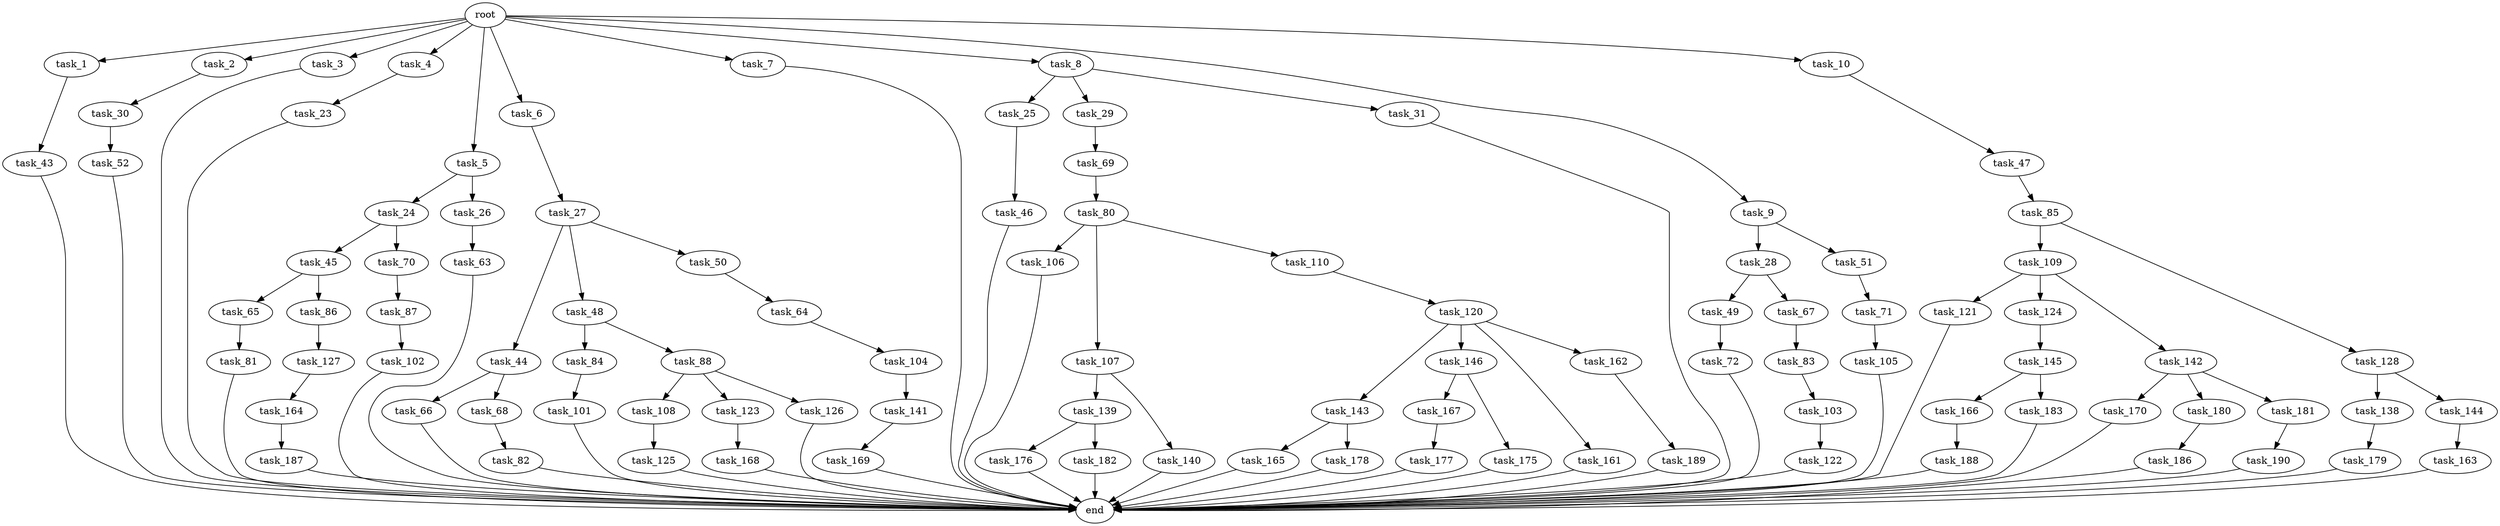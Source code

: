 digraph G {
  root [size="0.000000"];
  task_1 [size="10.240000"];
  task_2 [size="10.240000"];
  task_3 [size="10.240000"];
  task_4 [size="10.240000"];
  task_5 [size="10.240000"];
  task_6 [size="10.240000"];
  task_7 [size="10.240000"];
  task_8 [size="10.240000"];
  task_9 [size="10.240000"];
  task_10 [size="10.240000"];
  task_23 [size="1374389534.720000"];
  task_24 [size="1374389534.720000"];
  task_25 [size="4209067950.080000"];
  task_26 [size="1374389534.720000"];
  task_27 [size="3092376453.120000"];
  task_28 [size="343597383.680000"];
  task_29 [size="4209067950.080000"];
  task_30 [size="1374389534.720000"];
  task_31 [size="4209067950.080000"];
  task_43 [size="8589934592.000000"];
  task_44 [size="2147483648.000000"];
  task_45 [size="5497558138.880000"];
  task_46 [size="3092376453.120000"];
  task_47 [size="8589934592.000000"];
  task_48 [size="2147483648.000000"];
  task_49 [size="3092376453.120000"];
  task_50 [size="2147483648.000000"];
  task_51 [size="343597383.680000"];
  task_52 [size="2147483648.000000"];
  task_63 [size="2147483648.000000"];
  task_64 [size="5497558138.880000"];
  task_65 [size="4209067950.080000"];
  task_66 [size="3092376453.120000"];
  task_67 [size="3092376453.120000"];
  task_68 [size="3092376453.120000"];
  task_69 [size="4209067950.080000"];
  task_70 [size="5497558138.880000"];
  task_71 [size="5497558138.880000"];
  task_72 [size="343597383.680000"];
  task_80 [size="5497558138.880000"];
  task_81 [size="8589934592.000000"];
  task_82 [size="343597383.680000"];
  task_83 [size="8589934592.000000"];
  task_84 [size="343597383.680000"];
  task_85 [size="8589934592.000000"];
  task_86 [size="4209067950.080000"];
  task_87 [size="343597383.680000"];
  task_88 [size="343597383.680000"];
  task_101 [size="4209067950.080000"];
  task_102 [size="343597383.680000"];
  task_103 [size="3092376453.120000"];
  task_104 [size="1374389534.720000"];
  task_105 [size="343597383.680000"];
  task_106 [size="6957847019.520000"];
  task_107 [size="6957847019.520000"];
  task_108 [size="3092376453.120000"];
  task_109 [size="773094113.280000"];
  task_110 [size="6957847019.520000"];
  task_120 [size="773094113.280000"];
  task_121 [size="4209067950.080000"];
  task_122 [size="6957847019.520000"];
  task_123 [size="3092376453.120000"];
  task_124 [size="4209067950.080000"];
  task_125 [size="773094113.280000"];
  task_126 [size="3092376453.120000"];
  task_127 [size="1374389534.720000"];
  task_128 [size="773094113.280000"];
  task_138 [size="343597383.680000"];
  task_139 [size="1374389534.720000"];
  task_140 [size="1374389534.720000"];
  task_141 [size="1374389534.720000"];
  task_142 [size="4209067950.080000"];
  task_143 [size="773094113.280000"];
  task_144 [size="343597383.680000"];
  task_145 [size="6957847019.520000"];
  task_146 [size="773094113.280000"];
  task_161 [size="773094113.280000"];
  task_162 [size="773094113.280000"];
  task_163 [size="2147483648.000000"];
  task_164 [size="2147483648.000000"];
  task_165 [size="2147483648.000000"];
  task_166 [size="773094113.280000"];
  task_167 [size="773094113.280000"];
  task_168 [size="4209067950.080000"];
  task_169 [size="4209067950.080000"];
  task_170 [size="5497558138.880000"];
  task_175 [size="773094113.280000"];
  task_176 [size="8589934592.000000"];
  task_177 [size="2147483648.000000"];
  task_178 [size="2147483648.000000"];
  task_179 [size="773094113.280000"];
  task_180 [size="5497558138.880000"];
  task_181 [size="5497558138.880000"];
  task_182 [size="8589934592.000000"];
  task_183 [size="773094113.280000"];
  task_186 [size="4209067950.080000"];
  task_187 [size="3092376453.120000"];
  task_188 [size="1374389534.720000"];
  task_189 [size="6957847019.520000"];
  task_190 [size="5497558138.880000"];
  end [size="0.000000"];

  root -> task_1 [size="1.000000"];
  root -> task_2 [size="1.000000"];
  root -> task_3 [size="1.000000"];
  root -> task_4 [size="1.000000"];
  root -> task_5 [size="1.000000"];
  root -> task_6 [size="1.000000"];
  root -> task_7 [size="1.000000"];
  root -> task_8 [size="1.000000"];
  root -> task_9 [size="1.000000"];
  root -> task_10 [size="1.000000"];
  task_1 -> task_43 [size="838860800.000000"];
  task_2 -> task_30 [size="134217728.000000"];
  task_3 -> end [size="1.000000"];
  task_4 -> task_23 [size="134217728.000000"];
  task_5 -> task_24 [size="134217728.000000"];
  task_5 -> task_26 [size="134217728.000000"];
  task_6 -> task_27 [size="301989888.000000"];
  task_7 -> end [size="1.000000"];
  task_8 -> task_25 [size="411041792.000000"];
  task_8 -> task_29 [size="411041792.000000"];
  task_8 -> task_31 [size="411041792.000000"];
  task_9 -> task_28 [size="33554432.000000"];
  task_9 -> task_51 [size="33554432.000000"];
  task_10 -> task_47 [size="838860800.000000"];
  task_23 -> end [size="1.000000"];
  task_24 -> task_45 [size="536870912.000000"];
  task_24 -> task_70 [size="536870912.000000"];
  task_25 -> task_46 [size="301989888.000000"];
  task_26 -> task_63 [size="209715200.000000"];
  task_27 -> task_44 [size="209715200.000000"];
  task_27 -> task_48 [size="209715200.000000"];
  task_27 -> task_50 [size="209715200.000000"];
  task_28 -> task_49 [size="301989888.000000"];
  task_28 -> task_67 [size="301989888.000000"];
  task_29 -> task_69 [size="411041792.000000"];
  task_30 -> task_52 [size="209715200.000000"];
  task_31 -> end [size="1.000000"];
  task_43 -> end [size="1.000000"];
  task_44 -> task_66 [size="301989888.000000"];
  task_44 -> task_68 [size="301989888.000000"];
  task_45 -> task_65 [size="411041792.000000"];
  task_45 -> task_86 [size="411041792.000000"];
  task_46 -> end [size="1.000000"];
  task_47 -> task_85 [size="838860800.000000"];
  task_48 -> task_84 [size="33554432.000000"];
  task_48 -> task_88 [size="33554432.000000"];
  task_49 -> task_72 [size="33554432.000000"];
  task_50 -> task_64 [size="536870912.000000"];
  task_51 -> task_71 [size="536870912.000000"];
  task_52 -> end [size="1.000000"];
  task_63 -> end [size="1.000000"];
  task_64 -> task_104 [size="134217728.000000"];
  task_65 -> task_81 [size="838860800.000000"];
  task_66 -> end [size="1.000000"];
  task_67 -> task_83 [size="838860800.000000"];
  task_68 -> task_82 [size="33554432.000000"];
  task_69 -> task_80 [size="536870912.000000"];
  task_70 -> task_87 [size="33554432.000000"];
  task_71 -> task_105 [size="33554432.000000"];
  task_72 -> end [size="1.000000"];
  task_80 -> task_106 [size="679477248.000000"];
  task_80 -> task_107 [size="679477248.000000"];
  task_80 -> task_110 [size="679477248.000000"];
  task_81 -> end [size="1.000000"];
  task_82 -> end [size="1.000000"];
  task_83 -> task_103 [size="301989888.000000"];
  task_84 -> task_101 [size="411041792.000000"];
  task_85 -> task_109 [size="75497472.000000"];
  task_85 -> task_128 [size="75497472.000000"];
  task_86 -> task_127 [size="134217728.000000"];
  task_87 -> task_102 [size="33554432.000000"];
  task_88 -> task_108 [size="301989888.000000"];
  task_88 -> task_123 [size="301989888.000000"];
  task_88 -> task_126 [size="301989888.000000"];
  task_101 -> end [size="1.000000"];
  task_102 -> end [size="1.000000"];
  task_103 -> task_122 [size="679477248.000000"];
  task_104 -> task_141 [size="134217728.000000"];
  task_105 -> end [size="1.000000"];
  task_106 -> end [size="1.000000"];
  task_107 -> task_139 [size="134217728.000000"];
  task_107 -> task_140 [size="134217728.000000"];
  task_108 -> task_125 [size="75497472.000000"];
  task_109 -> task_121 [size="411041792.000000"];
  task_109 -> task_124 [size="411041792.000000"];
  task_109 -> task_142 [size="411041792.000000"];
  task_110 -> task_120 [size="75497472.000000"];
  task_120 -> task_143 [size="75497472.000000"];
  task_120 -> task_146 [size="75497472.000000"];
  task_120 -> task_161 [size="75497472.000000"];
  task_120 -> task_162 [size="75497472.000000"];
  task_121 -> end [size="1.000000"];
  task_122 -> end [size="1.000000"];
  task_123 -> task_168 [size="411041792.000000"];
  task_124 -> task_145 [size="679477248.000000"];
  task_125 -> end [size="1.000000"];
  task_126 -> end [size="1.000000"];
  task_127 -> task_164 [size="209715200.000000"];
  task_128 -> task_138 [size="33554432.000000"];
  task_128 -> task_144 [size="33554432.000000"];
  task_138 -> task_179 [size="75497472.000000"];
  task_139 -> task_176 [size="838860800.000000"];
  task_139 -> task_182 [size="838860800.000000"];
  task_140 -> end [size="1.000000"];
  task_141 -> task_169 [size="411041792.000000"];
  task_142 -> task_170 [size="536870912.000000"];
  task_142 -> task_180 [size="536870912.000000"];
  task_142 -> task_181 [size="536870912.000000"];
  task_143 -> task_165 [size="209715200.000000"];
  task_143 -> task_178 [size="209715200.000000"];
  task_144 -> task_163 [size="209715200.000000"];
  task_145 -> task_166 [size="75497472.000000"];
  task_145 -> task_183 [size="75497472.000000"];
  task_146 -> task_167 [size="75497472.000000"];
  task_146 -> task_175 [size="75497472.000000"];
  task_161 -> end [size="1.000000"];
  task_162 -> task_189 [size="679477248.000000"];
  task_163 -> end [size="1.000000"];
  task_164 -> task_187 [size="301989888.000000"];
  task_165 -> end [size="1.000000"];
  task_166 -> task_188 [size="134217728.000000"];
  task_167 -> task_177 [size="209715200.000000"];
  task_168 -> end [size="1.000000"];
  task_169 -> end [size="1.000000"];
  task_170 -> end [size="1.000000"];
  task_175 -> end [size="1.000000"];
  task_176 -> end [size="1.000000"];
  task_177 -> end [size="1.000000"];
  task_178 -> end [size="1.000000"];
  task_179 -> end [size="1.000000"];
  task_180 -> task_186 [size="411041792.000000"];
  task_181 -> task_190 [size="536870912.000000"];
  task_182 -> end [size="1.000000"];
  task_183 -> end [size="1.000000"];
  task_186 -> end [size="1.000000"];
  task_187 -> end [size="1.000000"];
  task_188 -> end [size="1.000000"];
  task_189 -> end [size="1.000000"];
  task_190 -> end [size="1.000000"];
}
